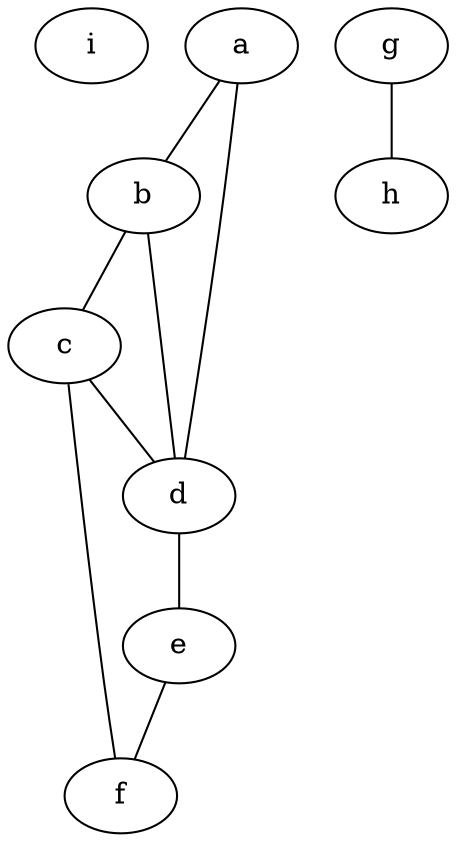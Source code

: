 graph graph_7 {
    i;		
    a -- b;
    b -- c;
    c -- d;
    d -- e;
    e -- f;
    a -- d;
    b -- d;
    c -- f;
    g -- h;
    
}
